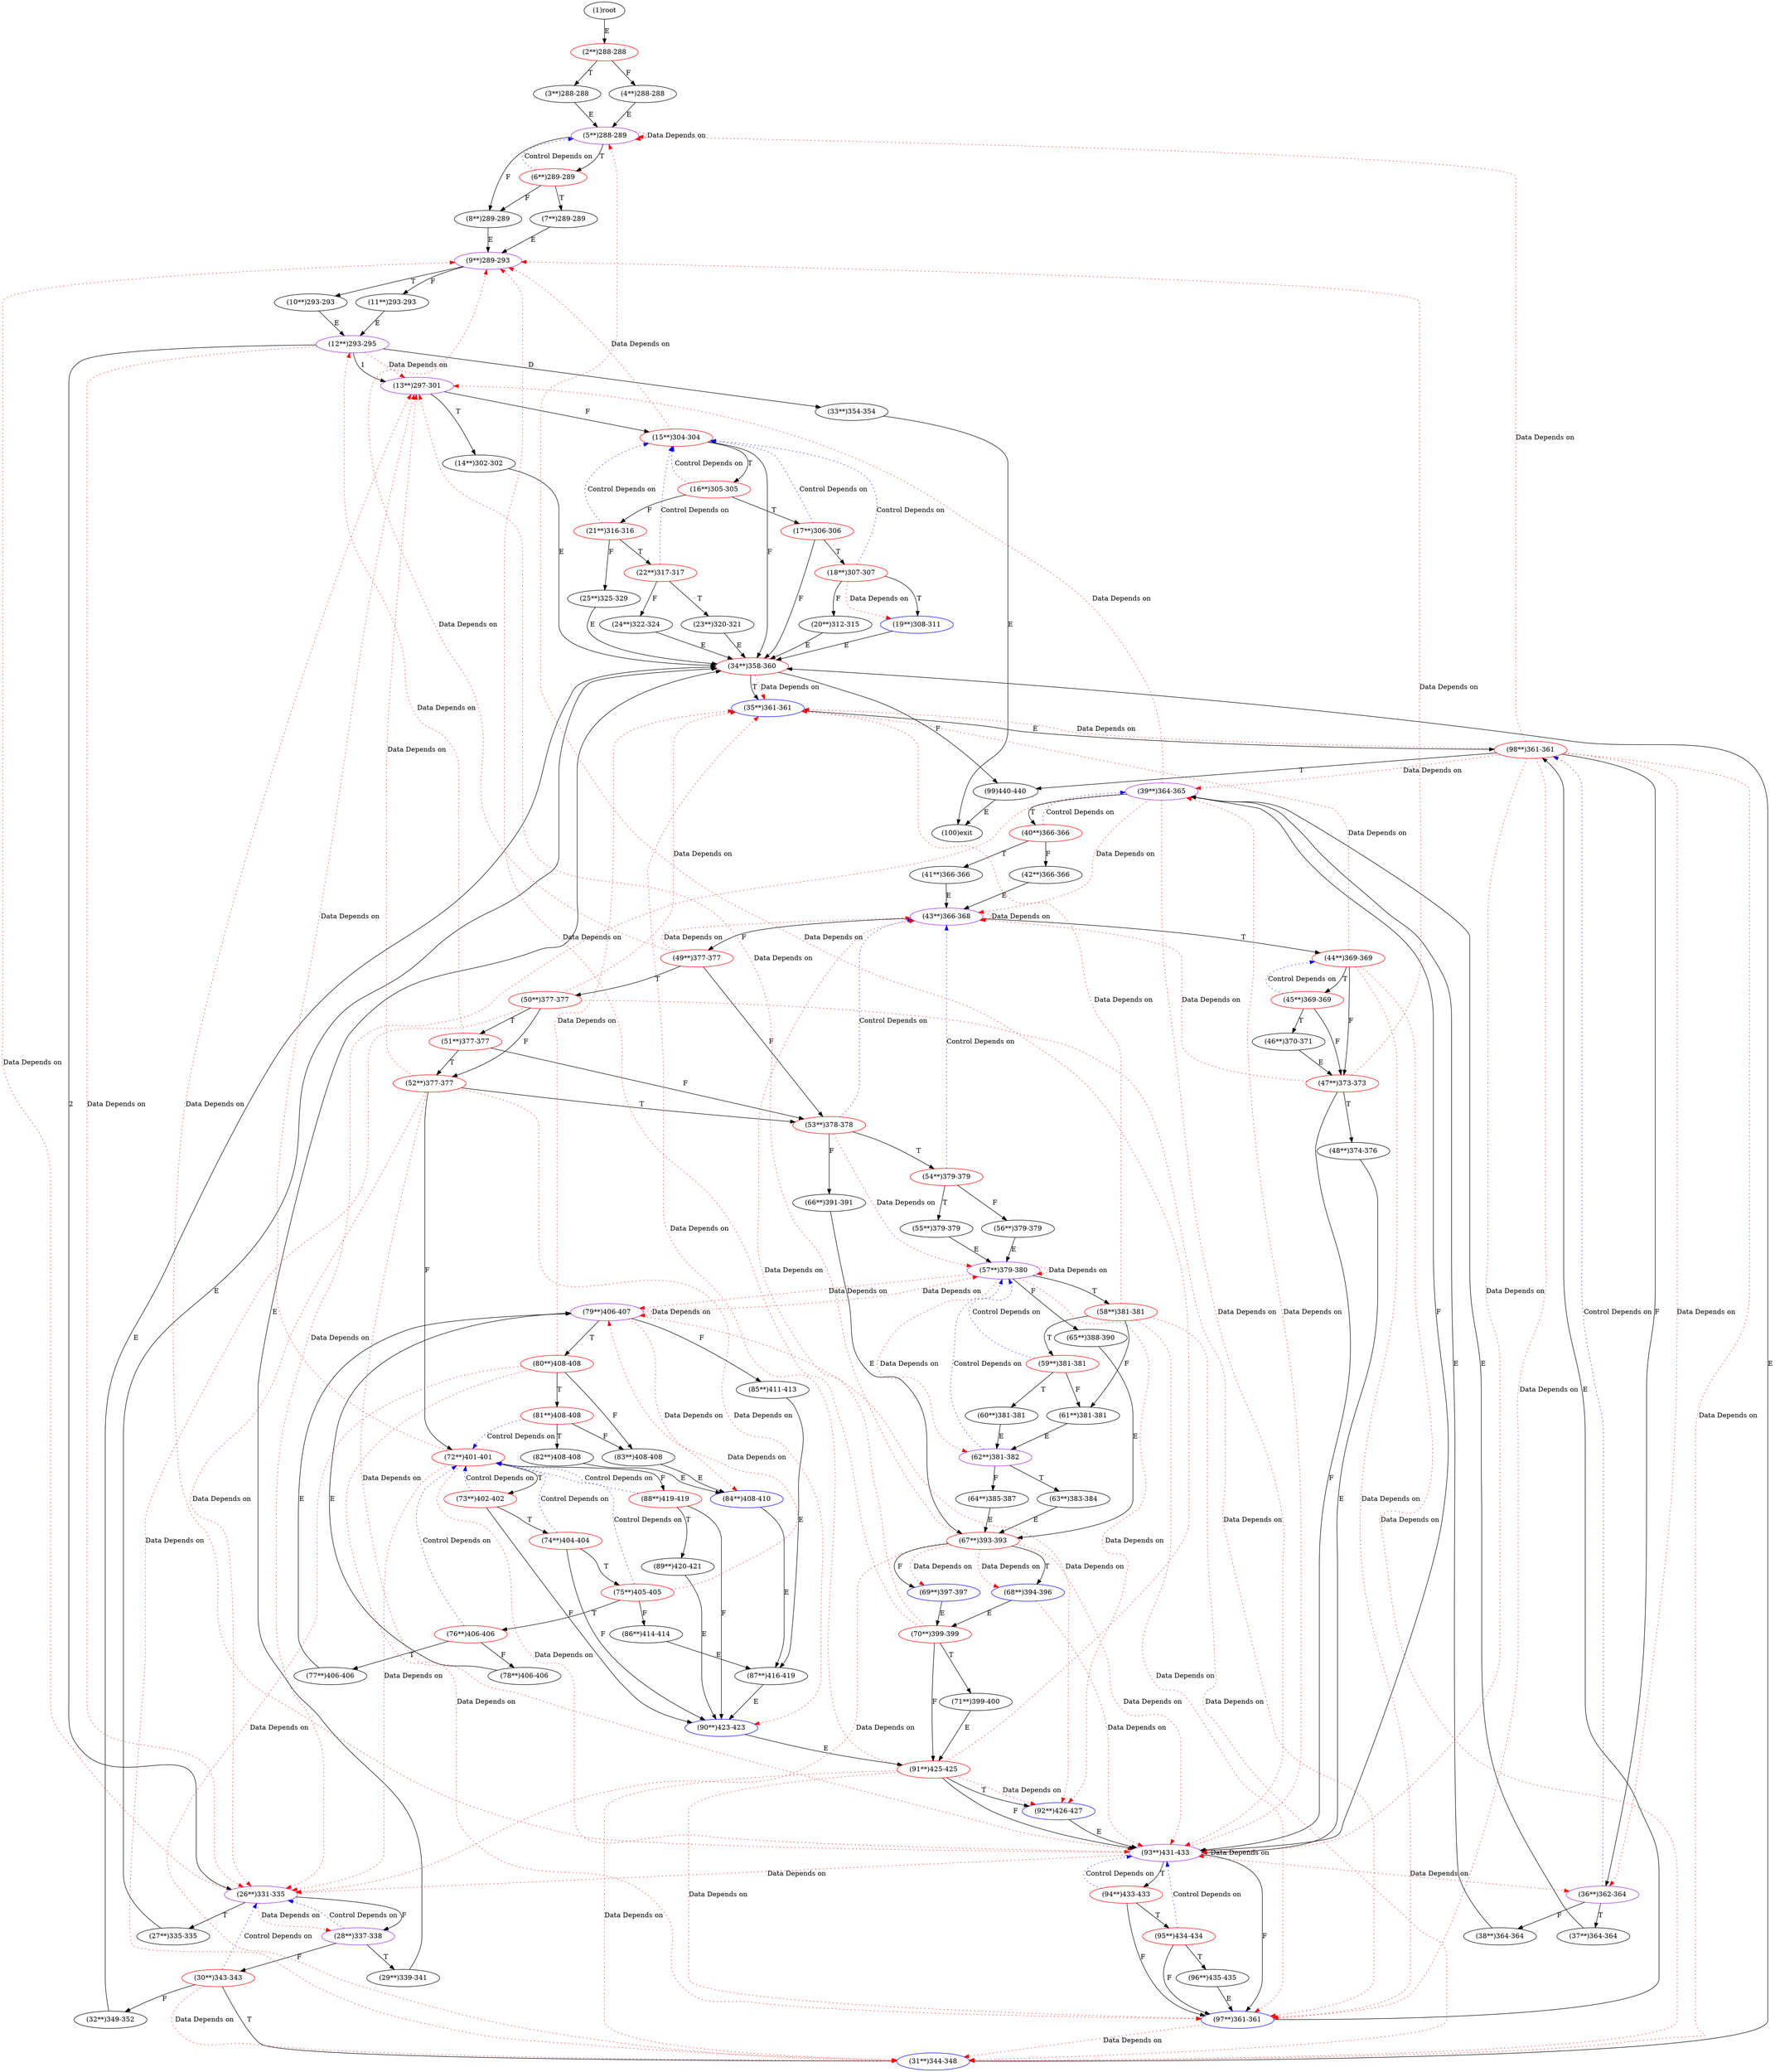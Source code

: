 digraph "" { 
1[ label="(1)root"];
2[ label="(2**)288-288",color=red];
3[ label="(3**)288-288"];
4[ label="(4**)288-288"];
5[ label="(5**)288-289",color=purple];
6[ label="(6**)289-289",color=red];
7[ label="(7**)289-289"];
8[ label="(8**)289-289"];
9[ label="(9**)289-293",color=purple];
10[ label="(10**)293-293"];
11[ label="(11**)293-293"];
12[ label="(12**)293-295",color=purple];
13[ label="(13**)297-301",color=purple];
14[ label="(14**)302-302"];
15[ label="(15**)304-304",color=red];
17[ label="(17**)306-306",color=red];
16[ label="(16**)305-305",color=red];
19[ label="(19**)308-311",color=blue];
18[ label="(18**)307-307",color=red];
21[ label="(21**)316-316",color=red];
20[ label="(20**)312-315"];
23[ label="(23**)320-321"];
22[ label="(22**)317-317",color=red];
25[ label="(25**)325-329"];
24[ label="(24**)322-324"];
27[ label="(27**)335-335"];
26[ label="(26**)331-335",color=purple];
29[ label="(29**)339-341"];
28[ label="(28**)337-338",color=purple];
31[ label="(31**)344-348",color=blue];
30[ label="(30**)343-343",color=red];
34[ label="(34**)358-360",color=red];
35[ label="(35**)361-361",color=blue];
32[ label="(32**)349-352"];
33[ label="(33**)354-354"];
38[ label="(38**)364-364"];
39[ label="(39**)364-365",color=purple];
36[ label="(36**)362-364",color=purple];
37[ label="(37**)364-364"];
42[ label="(42**)366-366"];
43[ label="(43**)366-368",color=purple];
40[ label="(40**)366-366",color=red];
41[ label="(41**)366-366"];
46[ label="(46**)370-371"];
47[ label="(47**)373-373",color=red];
44[ label="(44**)369-369",color=red];
45[ label="(45**)369-369",color=red];
51[ label="(51**)377-377",color=red];
50[ label="(50**)377-377",color=red];
49[ label="(49**)377-377",color=red];
48[ label="(48**)374-376"];
55[ label="(55**)379-379"];
54[ label="(54**)379-379",color=red];
53[ label="(53**)378-378",color=red];
52[ label="(52**)377-377",color=red];
59[ label="(59**)381-381",color=red];
58[ label="(58**)381-381",color=red];
57[ label="(57**)379-380",color=purple];
56[ label="(56**)379-379"];
63[ label="(63**)383-384"];
62[ label="(62**)381-382",color=purple];
61[ label="(61**)381-381"];
60[ label="(60**)381-381"];
68[ label="(68**)394-396",color=blue];
69[ label="(69**)397-397",color=blue];
70[ label="(70**)399-399",color=red];
71[ label="(71**)399-400"];
64[ label="(64**)385-387"];
65[ label="(65**)388-390"];
66[ label="(66**)391-391"];
67[ label="(67**)393-393",color=red];
76[ label="(76**)406-406",color=red];
77[ label="(77**)406-406"];
78[ label="(78**)406-406"];
79[ label="(79**)406-407",color=purple];
72[ label="(72**)401-401",color=red];
73[ label="(73**)402-402",color=red];
74[ label="(74**)404-404",color=red];
75[ label="(75**)405-405",color=red];
85[ label="(85**)411-413"];
84[ label="(84**)408-410",color=blue];
87[ label="(87**)416-419"];
86[ label="(86**)414-414"];
81[ label="(81**)408-408",color=red];
80[ label="(80**)408-408",color=red];
83[ label="(83**)408-408"];
82[ label="(82**)408-408"];
93[ label="(93**)431-433",color=purple];
92[ label="(92**)426-427",color=blue];
95[ label="(95**)434-434",color=red];
94[ label="(94**)433-433",color=red];
89[ label="(89**)420-421"];
88[ label="(88**)419-419",color=red];
91[ label="(91**)425-425",color=red];
90[ label="(90**)423-423",color=blue];
100[ label="(100)exit"];
98[ label="(98**)361-361",color=red];
99[ label="(99)440-440"];
96[ label="(96**)435-435"];
97[ label="(97**)361-361",color=blue];
1->2[ label="E"];
2->4[ label="F"];
2->3[ label="T"];
3->5[ label="E"];
4->5[ label="E"];
5->8[ label="F"];
5->6[ label="T"];
6->8[ label="F"];
6->7[ label="T"];
7->9[ label="E"];
8->9[ label="E"];
9->11[ label="F"];
9->10[ label="T"];
10->12[ label="E"];
11->12[ label="E"];
12->13[ label="1"];
12->26[ label="2"];
12->33[ label="D"];
13->15[ label="F"];
13->14[ label="T"];
14->34[ label="E"];
15->34[ label="F"];
15->16[ label="T"];
16->21[ label="F"];
16->17[ label="T"];
17->34[ label="F"];
17->18[ label="T"];
18->20[ label="F"];
18->19[ label="T"];
19->34[ label="E"];
20->34[ label="E"];
21->25[ label="F"];
21->22[ label="T"];
22->24[ label="F"];
22->23[ label="T"];
23->34[ label="E"];
24->34[ label="E"];
25->34[ label="E"];
26->28[ label="F"];
26->27[ label="T"];
27->34[ label="E"];
28->30[ label="F"];
28->29[ label="T"];
29->34[ label="E"];
30->32[ label="F"];
30->31[ label="T"];
31->34[ label="E"];
32->34[ label="E"];
33->100[ label="E"];
34->99[ label="F"];
34->35[ label="T"];
35->98[ label="E"];
36->38[ label="F"];
36->37[ label="T"];
37->39[ label="E"];
38->39[ label="E"];
39->93[ label="F"];
39->40[ label="T"];
40->42[ label="F"];
40->41[ label="T"];
41->43[ label="E"];
42->43[ label="E"];
43->49[ label="F"];
43->44[ label="T"];
44->47[ label="F"];
44->45[ label="T"];
45->47[ label="F"];
45->46[ label="T"];
46->47[ label="E"];
47->93[ label="F"];
47->48[ label="T"];
48->93[ label="E"];
49->53[ label="F"];
49->50[ label="T"];
50->52[ label="F"];
50->51[ label="T"];
51->53[ label="F"];
51->52[ label="T"];
52->72[ label="F"];
52->53[ label="T"];
53->66[ label="F"];
53->54[ label="T"];
54->56[ label="F"];
54->55[ label="T"];
55->57[ label="E"];
56->57[ label="E"];
57->65[ label="F"];
57->58[ label="T"];
58->61[ label="F"];
58->59[ label="T"];
59->61[ label="F"];
59->60[ label="T"];
60->62[ label="E"];
61->62[ label="E"];
62->64[ label="F"];
62->63[ label="T"];
63->67[ label="E"];
64->67[ label="E"];
65->67[ label="E"];
66->67[ label="E"];
67->69[ label="F"];
67->68[ label="T"];
68->70[ label="E"];
69->70[ label="E"];
70->91[ label="F"];
70->71[ label="T"];
71->91[ label="E"];
72->88[ label="F"];
72->73[ label="T"];
73->90[ label="F"];
73->74[ label="T"];
74->90[ label="F"];
74->75[ label="T"];
75->86[ label="F"];
75->76[ label="T"];
76->78[ label="F"];
76->77[ label="T"];
77->79[ label="E"];
78->79[ label="E"];
79->85[ label="F"];
79->80[ label="T"];
80->83[ label="F"];
80->81[ label="T"];
81->83[ label="F"];
81->82[ label="T"];
82->84[ label="E"];
83->84[ label="E"];
84->87[ label="E"];
85->87[ label="E"];
86->87[ label="E"];
87->90[ label="E"];
88->90[ label="F"];
88->89[ label="T"];
89->90[ label="E"];
90->91[ label="E"];
91->93[ label="F"];
91->92[ label="T"];
92->93[ label="E"];
93->97[ label="F"];
93->94[ label="T"];
94->97[ label="F"];
94->95[ label="T"];
95->97[ label="F"];
95->96[ label="T"];
96->97[ label="E"];
97->98[ label="E"];
98->36[ label="F"];
98->99[ label="T"];
99->100[ label="E"];
5->5[ color="red" label="Data Depends on" style = dotted ];
6->5[ color="blue" label="Control Depends on" style = dotted ];
12->13[ color="red" label="Data Depends on" style = dotted ];
12->26[ color="red" label="Data Depends on" style = dotted ];
15->9[ color="red" label="Data Depends on" style = dotted ];
17->15[ color="blue" label="Control Depends on" style = dotted ];
16->15[ color="blue" label="Control Depends on" style = dotted ];
18->19[ color="red" label="Data Depends on" style = dotted ];
18->15[ color="blue" label="Control Depends on" style = dotted ];
21->15[ color="blue" label="Control Depends on" style = dotted ];
22->15[ color="blue" label="Control Depends on" style = dotted ];
26->9[ color="red" label="Data Depends on" style = dotted ];
26->28[ color="red" label="Data Depends on" style = dotted ];
28->26[ color="blue" label="Control Depends on" style = dotted ];
30->31[ color="red" label="Data Depends on" style = dotted ];
30->26[ color="blue" label="Control Depends on" style = dotted ];
34->35[ color="red" label="Data Depends on" style = dotted ];
39->13[ color="red" label="Data Depends on" style = dotted ];
39->43[ color="red" label="Data Depends on" style = dotted ];
39->93[ color="red" label="Data Depends on" style = dotted ];
39->26[ color="red" label="Data Depends on" style = dotted ];
36->98[ color="blue" label="Control Depends on" style = dotted ];
43->43[ color="red" label="Data Depends on" style = dotted ];
40->39[ color="blue" label="Control Depends on" style = dotted ];
47->43[ color="red" label="Data Depends on" style = dotted ];
47->9[ color="red" label="Data Depends on" style = dotted ];
44->31[ color="red" label="Data Depends on" style = dotted ];
44->97[ color="red" label="Data Depends on" style = dotted ];
44->35[ color="red" label="Data Depends on" style = dotted ];
45->44[ color="blue" label="Control Depends on" style = dotted ];
51->12[ color="red" label="Data Depends on" style = dotted ];
50->35[ color="red" label="Data Depends on" style = dotted ];
50->97[ color="red" label="Data Depends on" style = dotted ];
50->31[ color="red" label="Data Depends on" style = dotted ];
49->9[ color="red" label="Data Depends on" style = dotted ];
49->43[ color="red" label="Data Depends on" style = dotted ];
54->43[ color="blue" label="Control Depends on" style = dotted ];
53->57[ color="red" label="Data Depends on" style = dotted ];
53->43[ color="blue" label="Control Depends on" style = dotted ];
52->90[ color="red" label="Data Depends on" style = dotted ];
52->13[ color="red" label="Data Depends on" style = dotted ];
52->26[ color="red" label="Data Depends on" style = dotted ];
52->93[ color="red" label="Data Depends on" style = dotted ];
59->57[ color="blue" label="Control Depends on" style = dotted ];
58->31[ color="red" label="Data Depends on" style = dotted ];
58->35[ color="red" label="Data Depends on" style = dotted ];
58->97[ color="red" label="Data Depends on" style = dotted ];
57->57[ color="red" label="Data Depends on" style = dotted ];
57->79[ color="red" label="Data Depends on" style = dotted ];
57->92[ color="red" label="Data Depends on" style = dotted ];
57->62[ color="red" label="Data Depends on" style = dotted ];
62->57[ color="blue" label="Control Depends on" style = dotted ];
68->93[ color="red" label="Data Depends on" style = dotted ];
70->43[ color="red" label="Data Depends on" style = dotted ];
70->9[ color="red" label="Data Depends on" style = dotted ];
67->69[ color="red" label="Data Depends on" style = dotted ];
67->68[ color="red" label="Data Depends on" style = dotted ];
67->13[ color="red" label="Data Depends on" style = dotted ];
67->26[ color="red" label="Data Depends on" style = dotted ];
67->93[ color="red" label="Data Depends on" style = dotted ];
76->72[ color="blue" label="Control Depends on" style = dotted ];
79->79[ color="red" label="Data Depends on" style = dotted ];
79->57[ color="red" label="Data Depends on" style = dotted ];
79->92[ color="red" label="Data Depends on" style = dotted ];
79->84[ color="red" label="Data Depends on" style = dotted ];
72->13[ color="red" label="Data Depends on" style = dotted ];
72->93[ color="red" label="Data Depends on" style = dotted ];
72->26[ color="red" label="Data Depends on" style = dotted ];
73->72[ color="blue" label="Control Depends on" style = dotted ];
74->72[ color="blue" label="Control Depends on" style = dotted ];
75->72[ color="blue" label="Control Depends on" style = dotted ];
75->79[ color="red" label="Data Depends on" style = dotted ];
81->72[ color="blue" label="Control Depends on" style = dotted ];
80->97[ color="red" label="Data Depends on" style = dotted ];
80->35[ color="red" label="Data Depends on" style = dotted ];
80->31[ color="red" label="Data Depends on" style = dotted ];
93->93[ color="red" label="Data Depends on" style = dotted ];
93->26[ color="red" label="Data Depends on" style = dotted ];
93->13[ color="red" label="Data Depends on" style = dotted ];
93->39[ color="red" label="Data Depends on" style = dotted ];
93->36[ color="red" label="Data Depends on" style = dotted ];
95->93[ color="blue" label="Control Depends on" style = dotted ];
94->93[ color="blue" label="Control Depends on" style = dotted ];
88->72[ color="blue" label="Control Depends on" style = dotted ];
91->31[ color="red" label="Data Depends on" style = dotted ];
91->92[ color="red" label="Data Depends on" style = dotted ];
91->97[ color="red" label="Data Depends on" style = dotted ];
91->5[ color="red" label="Data Depends on" style = dotted ];
91->35[ color="red" label="Data Depends on" style = dotted ];
98->39[ color="red" label="Data Depends on" style = dotted ];
98->5[ color="red" label="Data Depends on" style = dotted ];
98->36[ color="red" label="Data Depends on" style = dotted ];
98->97[ color="red" label="Data Depends on" style = dotted ];
98->35[ color="red" label="Data Depends on" style = dotted ];
98->31[ color="red" label="Data Depends on" style = dotted ];
98->93[ color="red" label="Data Depends on" style = dotted ];
97->31[ color="red" label="Data Depends on" style = dotted ];
}